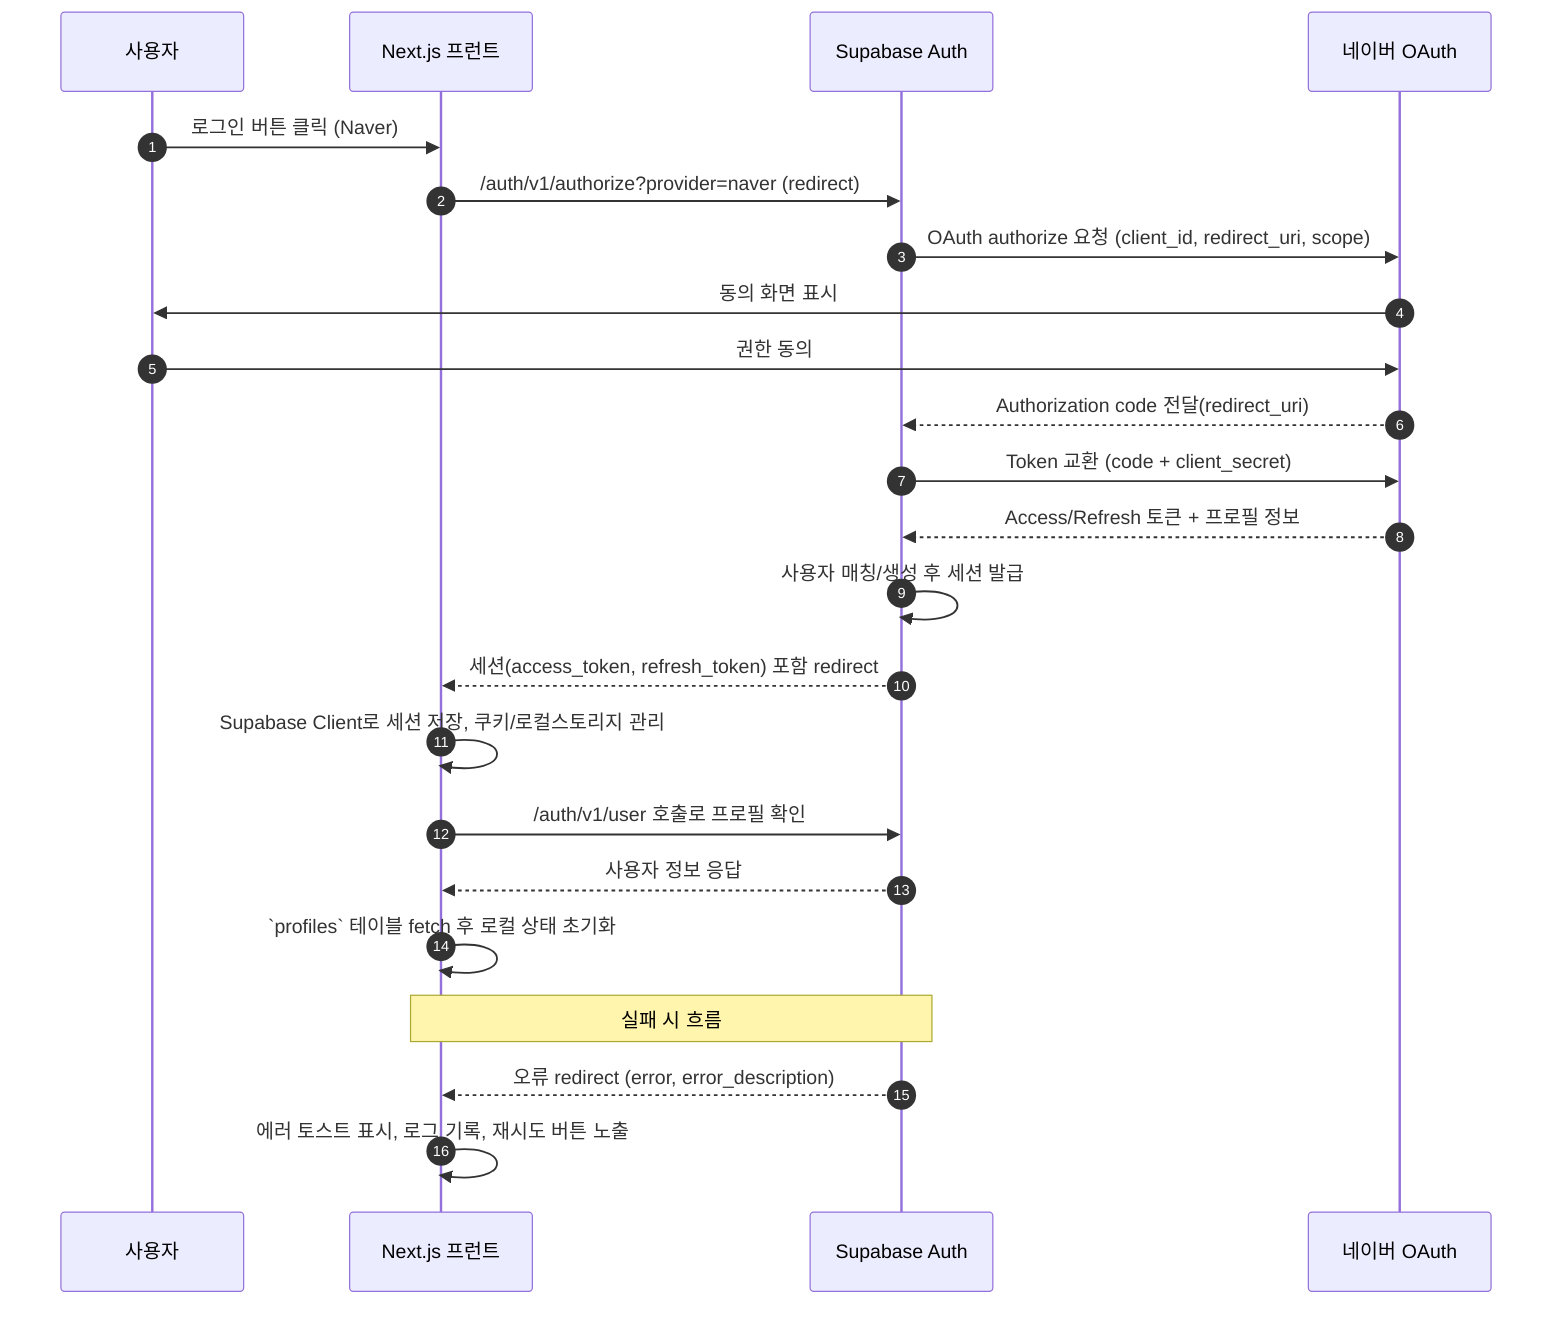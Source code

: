 sequenceDiagram
    autonumber
    participant User as 사용자
    participant App as Next.js 프런트
    participant SupaAuth as Supabase Auth
    participant Naver as 네이버 OAuth

    User->>App: 로그인 버튼 클릭 (Naver)
    App->>SupaAuth: /auth/v1/authorize?provider=naver (redirect)
    SupaAuth->>Naver: OAuth authorize 요청 (client_id, redirect_uri, scope)
    Naver->>User: 동의 화면 표시
    User->>Naver: 권한 동의
    Naver-->>SupaAuth: Authorization code 전달(redirect_uri)
    SupaAuth->>Naver: Token 교환 (code + client_secret)
    Naver-->>SupaAuth: Access/Refresh 토큰 + 프로필 정보
    SupaAuth->>SupaAuth: 사용자 매칭/생성 후 세션 발급
    SupaAuth-->>App: 세션(access_token, refresh_token) 포함 redirect
    App->>App: Supabase Client로 세션 저장, 쿠키/로컬스토리지 관리
    App->>SupaAuth: /auth/v1/user 호출로 프로필 확인
    SupaAuth-->>App: 사용자 정보 응답
    App->>App: `profiles` 테이블 fetch 후 로컬 상태 초기화

    Note over App,SupaAuth: 실패 시 흐름
    SupaAuth-->>App: 오류 redirect (error, error_description)
    App->>App: 에러 토스트 표시, 로그 기록, 재시도 버튼 노출